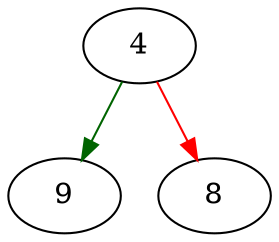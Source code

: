 strict digraph "gen_tempname" {
	// Node definitions.
	4 [entry=true];
	9;
	8;

	// Edge definitions.
	4 -> 9 [
		color=darkgreen
		cond=true
	];
	4 -> 8 [
		color=red
		cond=false
	];
}